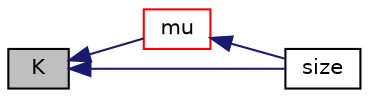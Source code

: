 digraph "K"
{
  bgcolor="transparent";
  edge [fontname="Helvetica",fontsize="10",labelfontname="Helvetica",labelfontsize="10"];
  node [fontname="Helvetica",fontsize="10",shape=record];
  rankdir="LR";
  Node955 [label="K",height=0.2,width=0.4,color="black", fillcolor="grey75", style="filled", fontcolor="black"];
  Node955 -> Node956 [dir="back",color="midnightblue",fontsize="10",style="solid",fontname="Helvetica"];
  Node956 [label="mu",height=0.2,width=0.4,color="red",URL="$a31177.html#a0d05bc526d6b68dbbe092bf1fd36549e",tooltip="Calculate the mixture viscosity [Pa s]. "];
  Node956 -> Node963 [dir="back",color="midnightblue",fontsize="10",style="solid",fontname="Helvetica"];
  Node963 [label="size",height=0.2,width=0.4,color="black",URL="$a31177.html#a9facbf0a118d395c89884e45a5ca4e4b",tooltip="Return the number of liquids in the mixture. "];
  Node955 -> Node963 [dir="back",color="midnightblue",fontsize="10",style="solid",fontname="Helvetica"];
}
